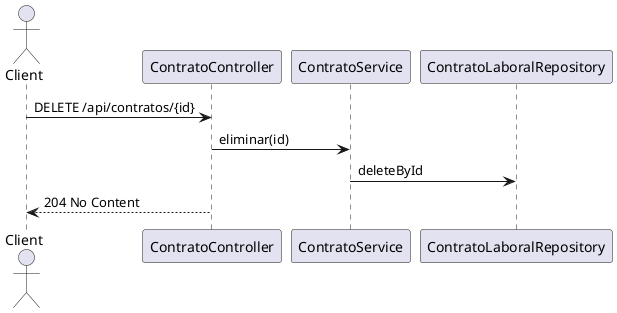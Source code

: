@startuml
actor Client
Client -> ContratoController : DELETE /api/contratos/{id}
ContratoController -> ContratoService : eliminar(id)
ContratoService -> ContratoLaboralRepository : deleteById
ContratoController --> Client : 204 No Content
@enduml
